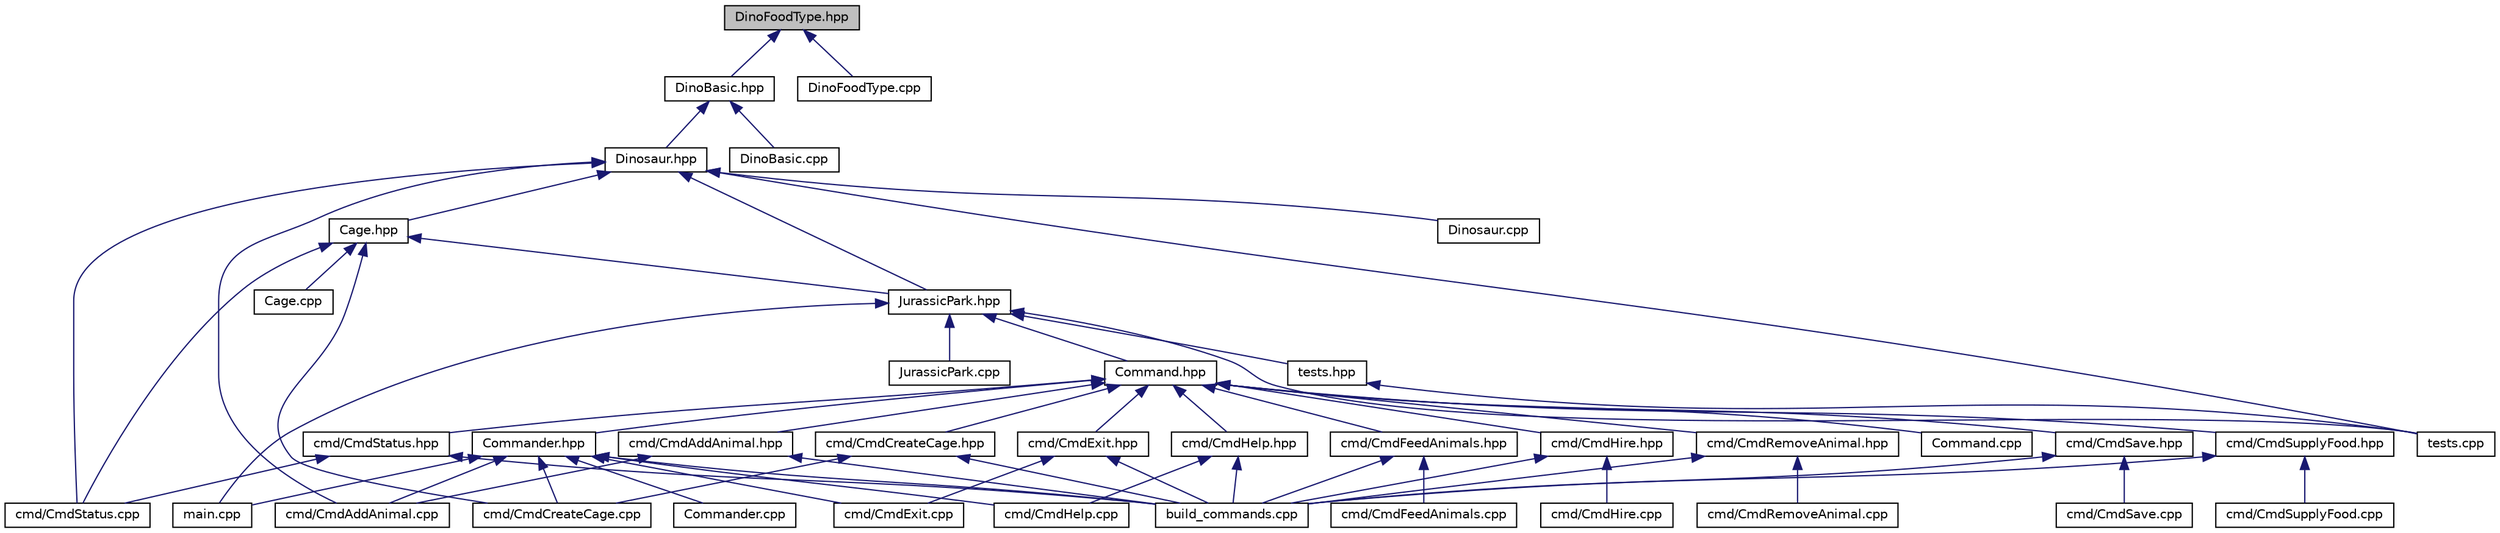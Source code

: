 digraph "DinoFoodType.hpp"
{
  edge [fontname="Helvetica",fontsize="10",labelfontname="Helvetica",labelfontsize="10"];
  node [fontname="Helvetica",fontsize="10",shape=record];
  Node6 [label="DinoFoodType.hpp",height=0.2,width=0.4,color="black", fillcolor="grey75", style="filled", fontcolor="black"];
  Node6 -> Node7 [dir="back",color="midnightblue",fontsize="10",style="solid"];
  Node7 [label="DinoBasic.hpp",height=0.2,width=0.4,color="black", fillcolor="white", style="filled",URL="$DinoBasic_8hpp.html"];
  Node7 -> Node8 [dir="back",color="midnightblue",fontsize="10",style="solid"];
  Node8 [label="Dinosaur.hpp",height=0.2,width=0.4,color="black", fillcolor="white", style="filled",URL="$Dinosaur_8hpp.html"];
  Node8 -> Node9 [dir="back",color="midnightblue",fontsize="10",style="solid"];
  Node9 [label="JurassicPark.hpp",height=0.2,width=0.4,color="black", fillcolor="white", style="filled",URL="$JurassicPark_8hpp.html"];
  Node9 -> Node10 [dir="back",color="midnightblue",fontsize="10",style="solid"];
  Node10 [label="Command.hpp",height=0.2,width=0.4,color="black", fillcolor="white", style="filled",URL="$Command_8hpp.html"];
  Node10 -> Node11 [dir="back",color="midnightblue",fontsize="10",style="solid"];
  Node11 [label="Commander.hpp",height=0.2,width=0.4,color="black", fillcolor="white", style="filled",URL="$Commander_8hpp.html"];
  Node11 -> Node12 [dir="back",color="midnightblue",fontsize="10",style="solid"];
  Node12 [label="build_commands.cpp",height=0.2,width=0.4,color="black", fillcolor="white", style="filled",URL="$build__commands_8cpp.html"];
  Node11 -> Node13 [dir="back",color="midnightblue",fontsize="10",style="solid"];
  Node13 [label="cmd/CmdAddAnimal.cpp",height=0.2,width=0.4,color="black", fillcolor="white", style="filled",URL="$CmdAddAnimal_8cpp.html"];
  Node11 -> Node14 [dir="back",color="midnightblue",fontsize="10",style="solid"];
  Node14 [label="cmd/CmdCreateCage.cpp",height=0.2,width=0.4,color="black", fillcolor="white", style="filled",URL="$CmdCreateCage_8cpp.html"];
  Node11 -> Node15 [dir="back",color="midnightblue",fontsize="10",style="solid"];
  Node15 [label="cmd/CmdExit.cpp",height=0.2,width=0.4,color="black", fillcolor="white", style="filled",URL="$CmdExit_8cpp.html"];
  Node11 -> Node16 [dir="back",color="midnightblue",fontsize="10",style="solid"];
  Node16 [label="cmd/CmdHelp.cpp",height=0.2,width=0.4,color="black", fillcolor="white", style="filled",URL="$CmdHelp_8cpp.html"];
  Node11 -> Node17 [dir="back",color="midnightblue",fontsize="10",style="solid"];
  Node17 [label="Commander.cpp",height=0.2,width=0.4,color="black", fillcolor="white", style="filled",URL="$Commander_8cpp.html"];
  Node11 -> Node18 [dir="back",color="midnightblue",fontsize="10",style="solid"];
  Node18 [label="main.cpp",height=0.2,width=0.4,color="black", fillcolor="white", style="filled",URL="$main_8cpp.html"];
  Node10 -> Node19 [dir="back",color="midnightblue",fontsize="10",style="solid"];
  Node19 [label="cmd/CmdAddAnimal.hpp",height=0.2,width=0.4,color="black", fillcolor="white", style="filled",URL="$CmdAddAnimal_8hpp.html"];
  Node19 -> Node12 [dir="back",color="midnightblue",fontsize="10",style="solid"];
  Node19 -> Node13 [dir="back",color="midnightblue",fontsize="10",style="solid"];
  Node10 -> Node20 [dir="back",color="midnightblue",fontsize="10",style="solid"];
  Node20 [label="cmd/CmdCreateCage.hpp",height=0.2,width=0.4,color="black", fillcolor="white", style="filled",URL="$CmdCreateCage_8hpp.html"];
  Node20 -> Node12 [dir="back",color="midnightblue",fontsize="10",style="solid"];
  Node20 -> Node14 [dir="back",color="midnightblue",fontsize="10",style="solid"];
  Node10 -> Node21 [dir="back",color="midnightblue",fontsize="10",style="solid"];
  Node21 [label="cmd/CmdExit.hpp",height=0.2,width=0.4,color="black", fillcolor="white", style="filled",URL="$CmdExit_8hpp.html"];
  Node21 -> Node12 [dir="back",color="midnightblue",fontsize="10",style="solid"];
  Node21 -> Node15 [dir="back",color="midnightblue",fontsize="10",style="solid"];
  Node10 -> Node22 [dir="back",color="midnightblue",fontsize="10",style="solid"];
  Node22 [label="cmd/CmdFeedAnimals.hpp",height=0.2,width=0.4,color="black", fillcolor="white", style="filled",URL="$CmdFeedAnimals_8hpp.html"];
  Node22 -> Node12 [dir="back",color="midnightblue",fontsize="10",style="solid"];
  Node22 -> Node23 [dir="back",color="midnightblue",fontsize="10",style="solid"];
  Node23 [label="cmd/CmdFeedAnimals.cpp",height=0.2,width=0.4,color="black", fillcolor="white", style="filled",URL="$CmdFeedAnimals_8cpp.html"];
  Node10 -> Node24 [dir="back",color="midnightblue",fontsize="10",style="solid"];
  Node24 [label="cmd/CmdHelp.hpp",height=0.2,width=0.4,color="black", fillcolor="white", style="filled",URL="$CmdHelp_8hpp.html"];
  Node24 -> Node12 [dir="back",color="midnightblue",fontsize="10",style="solid"];
  Node24 -> Node16 [dir="back",color="midnightblue",fontsize="10",style="solid"];
  Node10 -> Node25 [dir="back",color="midnightblue",fontsize="10",style="solid"];
  Node25 [label="cmd/CmdHire.hpp",height=0.2,width=0.4,color="black", fillcolor="white", style="filled",URL="$CmdHire_8hpp.html"];
  Node25 -> Node12 [dir="back",color="midnightblue",fontsize="10",style="solid"];
  Node25 -> Node26 [dir="back",color="midnightblue",fontsize="10",style="solid"];
  Node26 [label="cmd/CmdHire.cpp",height=0.2,width=0.4,color="black", fillcolor="white", style="filled",URL="$CmdHire_8cpp.html"];
  Node10 -> Node27 [dir="back",color="midnightblue",fontsize="10",style="solid"];
  Node27 [label="cmd/CmdRemoveAnimal.hpp",height=0.2,width=0.4,color="black", fillcolor="white", style="filled",URL="$CmdRemoveAnimal_8hpp.html"];
  Node27 -> Node12 [dir="back",color="midnightblue",fontsize="10",style="solid"];
  Node27 -> Node28 [dir="back",color="midnightblue",fontsize="10",style="solid"];
  Node28 [label="cmd/CmdRemoveAnimal.cpp",height=0.2,width=0.4,color="black", fillcolor="white", style="filled",URL="$CmdRemoveAnimal_8cpp.html"];
  Node10 -> Node29 [dir="back",color="midnightblue",fontsize="10",style="solid"];
  Node29 [label="cmd/CmdSave.hpp",height=0.2,width=0.4,color="black", fillcolor="white", style="filled",URL="$CmdSave_8hpp.html"];
  Node29 -> Node12 [dir="back",color="midnightblue",fontsize="10",style="solid"];
  Node29 -> Node30 [dir="back",color="midnightblue",fontsize="10",style="solid"];
  Node30 [label="cmd/CmdSave.cpp",height=0.2,width=0.4,color="black", fillcolor="white", style="filled",URL="$CmdSave_8cpp.html"];
  Node10 -> Node31 [dir="back",color="midnightblue",fontsize="10",style="solid"];
  Node31 [label="cmd/CmdStatus.hpp",height=0.2,width=0.4,color="black", fillcolor="white", style="filled",URL="$CmdStatus_8hpp.html"];
  Node31 -> Node12 [dir="back",color="midnightblue",fontsize="10",style="solid"];
  Node31 -> Node32 [dir="back",color="midnightblue",fontsize="10",style="solid"];
  Node32 [label="cmd/CmdStatus.cpp",height=0.2,width=0.4,color="black", fillcolor="white", style="filled",URL="$CmdStatus_8cpp.html"];
  Node10 -> Node33 [dir="back",color="midnightblue",fontsize="10",style="solid"];
  Node33 [label="cmd/CmdSupplyFood.hpp",height=0.2,width=0.4,color="black", fillcolor="white", style="filled",URL="$CmdSupplyFood_8hpp.html"];
  Node33 -> Node12 [dir="back",color="midnightblue",fontsize="10",style="solid"];
  Node33 -> Node34 [dir="back",color="midnightblue",fontsize="10",style="solid"];
  Node34 [label="cmd/CmdSupplyFood.cpp",height=0.2,width=0.4,color="black", fillcolor="white", style="filled",URL="$CmdSupplyFood_8cpp.html"];
  Node10 -> Node35 [dir="back",color="midnightblue",fontsize="10",style="solid"];
  Node35 [label="Command.cpp",height=0.2,width=0.4,color="black", fillcolor="white", style="filled",URL="$Command_8cpp.html"];
  Node9 -> Node36 [dir="back",color="midnightblue",fontsize="10",style="solid"];
  Node36 [label="JurassicPark.cpp",height=0.2,width=0.4,color="black", fillcolor="white", style="filled",URL="$JurassicPark_8cpp.html"];
  Node9 -> Node18 [dir="back",color="midnightblue",fontsize="10",style="solid"];
  Node9 -> Node37 [dir="back",color="midnightblue",fontsize="10",style="solid"];
  Node37 [label="tests.hpp",height=0.2,width=0.4,color="black", fillcolor="white", style="filled",URL="$tests_8hpp.html"];
  Node37 -> Node38 [dir="back",color="midnightblue",fontsize="10",style="solid"];
  Node38 [label="tests.cpp",height=0.2,width=0.4,color="black", fillcolor="white", style="filled",URL="$tests_8cpp.html"];
  Node9 -> Node38 [dir="back",color="midnightblue",fontsize="10",style="solid"];
  Node8 -> Node39 [dir="back",color="midnightblue",fontsize="10",style="solid"];
  Node39 [label="Cage.hpp",height=0.2,width=0.4,color="black", fillcolor="white", style="filled",URL="$Cage_8hpp.html"];
  Node39 -> Node9 [dir="back",color="midnightblue",fontsize="10",style="solid"];
  Node39 -> Node40 [dir="back",color="midnightblue",fontsize="10",style="solid"];
  Node40 [label="Cage.cpp",height=0.2,width=0.4,color="black", fillcolor="white", style="filled",URL="$Cage_8cpp.html"];
  Node39 -> Node14 [dir="back",color="midnightblue",fontsize="10",style="solid"];
  Node39 -> Node32 [dir="back",color="midnightblue",fontsize="10",style="solid"];
  Node8 -> Node13 [dir="back",color="midnightblue",fontsize="10",style="solid"];
  Node8 -> Node32 [dir="back",color="midnightblue",fontsize="10",style="solid"];
  Node8 -> Node41 [dir="back",color="midnightblue",fontsize="10",style="solid"];
  Node41 [label="Dinosaur.cpp",height=0.2,width=0.4,color="black", fillcolor="white", style="filled",URL="$Dinosaur_8cpp.html"];
  Node8 -> Node38 [dir="back",color="midnightblue",fontsize="10",style="solid"];
  Node7 -> Node42 [dir="back",color="midnightblue",fontsize="10",style="solid"];
  Node42 [label="DinoBasic.cpp",height=0.2,width=0.4,color="black", fillcolor="white", style="filled",URL="$DinoBasic_8cpp.html"];
  Node6 -> Node43 [dir="back",color="midnightblue",fontsize="10",style="solid"];
  Node43 [label="DinoFoodType.cpp",height=0.2,width=0.4,color="black", fillcolor="white", style="filled",URL="$DinoFoodType_8cpp.html"];
}
